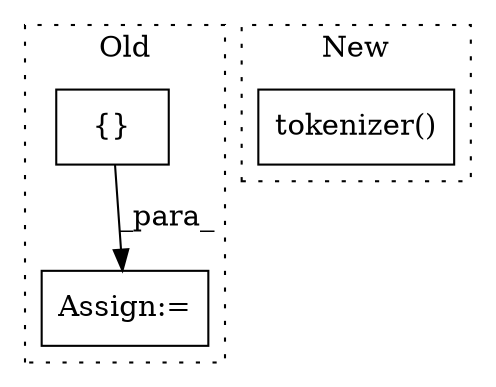digraph G {
subgraph cluster0 {
1 [label="{}" a="59" s="3065,3067" l="1,0" shape="box"];
3 [label="Assign:=" a="68" s="3054" l="3" shape="box"];
label = "Old";
style="dotted";
}
subgraph cluster1 {
2 [label="tokenizer()" a="75" s="2731,2754" l="15,265" shape="box"];
label = "New";
style="dotted";
}
1 -> 3 [label="_para_"];
}